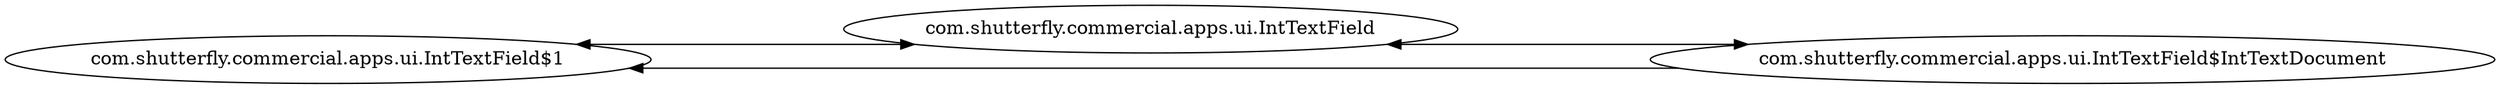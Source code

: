 digraph dependencyGraph {
 concentrate=true;
 rankdir="LR"; 
ranksep="2.0";
"com.shutterfly.commercial.apps.ui.IntTextField$1"; 
"com.shutterfly.commercial.apps.ui.IntTextField$1"->"com.shutterfly.commercial.apps.ui.IntTextField";
"com.shutterfly.commercial.apps.ui.IntTextField$IntTextDocument"; 
"com.shutterfly.commercial.apps.ui.IntTextField$IntTextDocument"->"com.shutterfly.commercial.apps.ui.IntTextField";
"com.shutterfly.commercial.apps.ui.IntTextField$IntTextDocument"->"com.shutterfly.commercial.apps.ui.IntTextField$1";
"com.shutterfly.commercial.apps.ui.IntTextField"; 
"com.shutterfly.commercial.apps.ui.IntTextField"->"com.shutterfly.commercial.apps.ui.IntTextField$IntTextDocument";
"com.shutterfly.commercial.apps.ui.IntTextField"->"com.shutterfly.commercial.apps.ui.IntTextField$1";
splines="ortho";
}